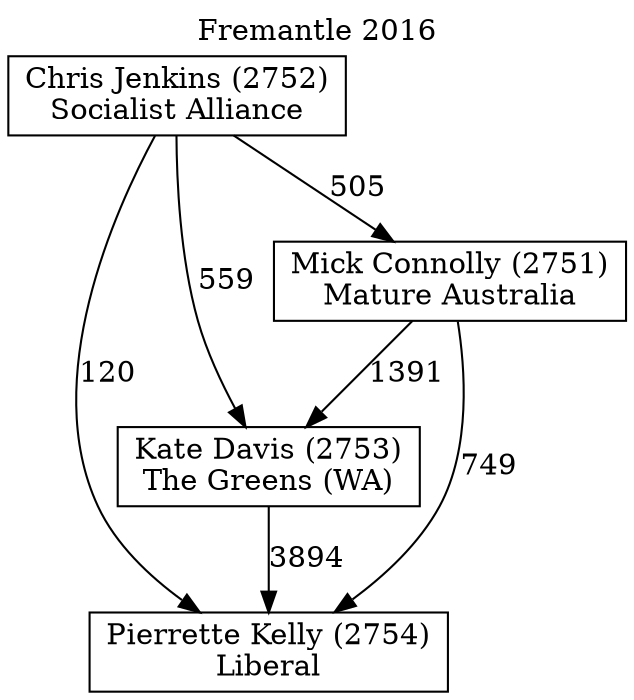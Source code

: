 // House preference flow
digraph "Pierrette Kelly (2754)_Fremantle_2016" {
	graph [label="Fremantle 2016" labelloc=t mclimit=10]
	node [shape=box]
	"Pierrette Kelly (2754)" [label="Pierrette Kelly (2754)
Liberal"]
	"Kate Davis (2753)" [label="Kate Davis (2753)
The Greens (WA)"]
	"Mick Connolly (2751)" [label="Mick Connolly (2751)
Mature Australia"]
	"Chris Jenkins (2752)" [label="Chris Jenkins (2752)
Socialist Alliance"]
	"Kate Davis (2753)" -> "Pierrette Kelly (2754)" [label=3894]
	"Mick Connolly (2751)" -> "Kate Davis (2753)" [label=1391]
	"Chris Jenkins (2752)" -> "Mick Connolly (2751)" [label=505]
	"Mick Connolly (2751)" -> "Pierrette Kelly (2754)" [label=749]
	"Chris Jenkins (2752)" -> "Pierrette Kelly (2754)" [label=120]
	"Chris Jenkins (2752)" -> "Kate Davis (2753)" [label=559]
}

